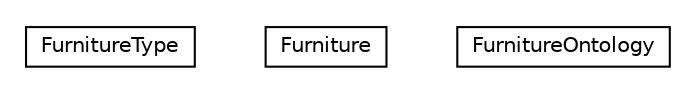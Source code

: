 #!/usr/local/bin/dot
#
# Class diagram 
# Generated by UMLGraph version R5_6-24-gf6e263 (http://www.umlgraph.org/)
#

digraph G {
	edge [fontname="Helvetica",fontsize=10,labelfontname="Helvetica",labelfontsize=10];
	node [fontname="Helvetica",fontsize=10,shape=plaintext];
	nodesep=0.25;
	ranksep=0.5;
	// org.universAAL.ontology.furniture.FurnitureType
	c19824 [label=<<table title="org.universAAL.ontology.furniture.FurnitureType" border="0" cellborder="1" cellspacing="0" cellpadding="2" port="p" href="./FurnitureType.html">
		<tr><td><table border="0" cellspacing="0" cellpadding="1">
<tr><td align="center" balign="center"> FurnitureType </td></tr>
		</table></td></tr>
		</table>>, URL="./FurnitureType.html", fontname="Helvetica", fontcolor="black", fontsize=10.0];
	// org.universAAL.ontology.furniture.Furniture
	c19825 [label=<<table title="org.universAAL.ontology.furniture.Furniture" border="0" cellborder="1" cellspacing="0" cellpadding="2" port="p" href="./Furniture.html">
		<tr><td><table border="0" cellspacing="0" cellpadding="1">
<tr><td align="center" balign="center"> Furniture </td></tr>
		</table></td></tr>
		</table>>, URL="./Furniture.html", fontname="Helvetica", fontcolor="black", fontsize=10.0];
	// org.universAAL.ontology.furniture.FurnitureOntology
	c19826 [label=<<table title="org.universAAL.ontology.furniture.FurnitureOntology" border="0" cellborder="1" cellspacing="0" cellpadding="2" port="p" href="./FurnitureOntology.html">
		<tr><td><table border="0" cellspacing="0" cellpadding="1">
<tr><td align="center" balign="center"> FurnitureOntology </td></tr>
		</table></td></tr>
		</table>>, URL="./FurnitureOntology.html", fontname="Helvetica", fontcolor="black", fontsize=10.0];
}

